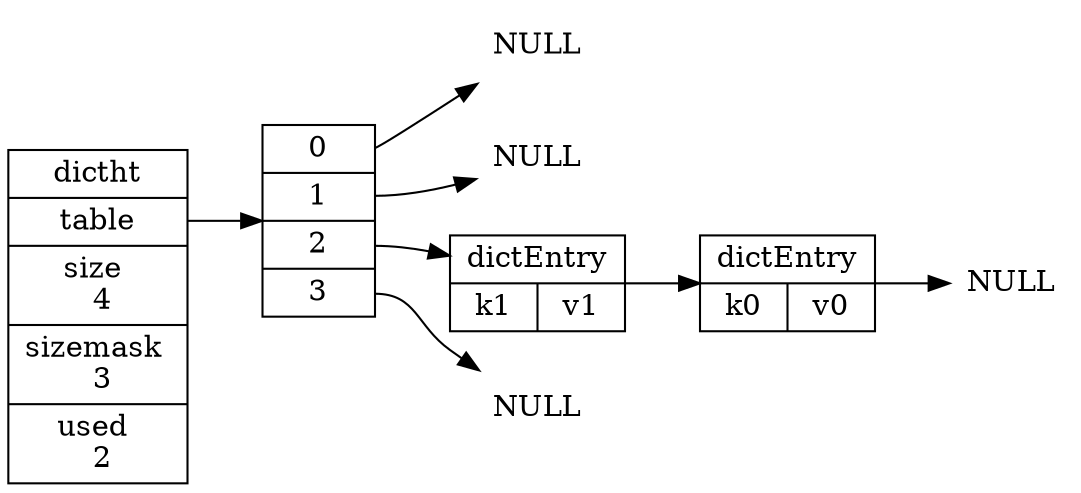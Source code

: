 digraph {

    rankdir = LR;

    //

    node [shape = record];

    dictht [label = " <head> dictht | <table> table | <size> size \n 4 | <sizemask> sizemask \n 3 | <used> used \n 2"];

    table [label = " <0> 0 | <1> 1 | <2> 2 | <3> 3 "];

    dictEntry0 [label = " <head> dictEntry | { k0 | v0 }"];
    dictEntry1 [label = " <head> dictEntry | { k1 | v1 }"];

    //

    node [shape = plaintext, label = "NULL"];

    null0;
    null1;
    null2;
    null3;

    //

    dictht:table -> table;

    table:0 -> null0;
    table:1 -> null1;
    table:2 -> dictEntry1 -> dictEntry0 -> null2;
    table:3 -> null3;

}


